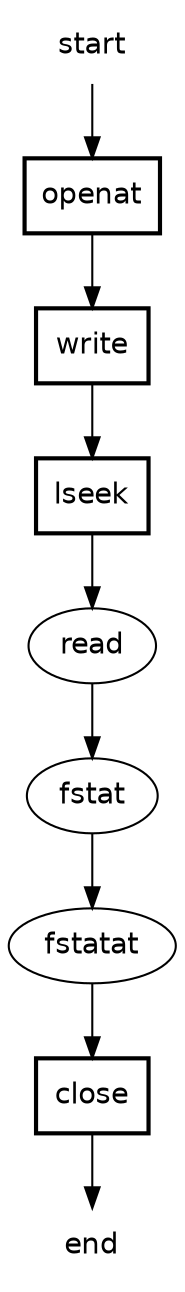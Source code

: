 digraph SCGraph {
  graph [fontname="helvetica"];
  node  [fontname="helvetica"];
  edge  [fontname="helvetica"];
  start [shape=plaintext];
  start -> openat;
  end [shape=plaintext];
  openat [shape=box,style=bold];
  openat -> write;
  write [shape=box,style=bold];
  write -> lseek;
  lseek [shape=box,style=bold];
  lseek -> read;
  read -> fstat;
  fstat -> fstatat;
  fstatat -> close;
  close [shape=box,style=bold];
  close -> end;
}
